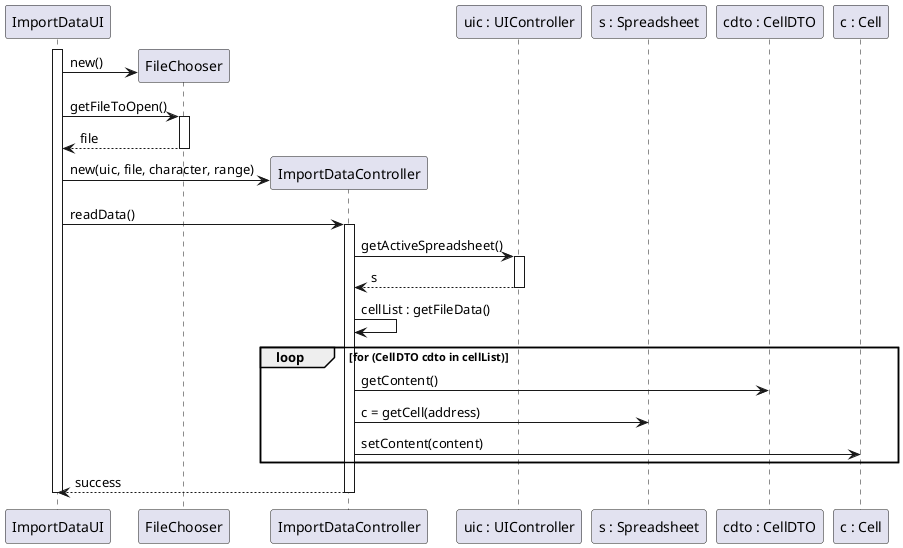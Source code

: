@startuml us084_design_import.png

participant "ImportDataUI" as UI
participant "FileChooser" as FileChooser
participant "ImportDataController" as Controller
participant "uic : UIController" as UIController
participant "s : Spreadsheet" as Spreadsheet
participant "cdto : CellDTO" as CellDTO
participant "c : Cell" as Cell

activate UI
create FileChooser
UI -> FileChooser : new()
UI -> FileChooser : getFileToOpen()
activate FileChooser
UI <-- FileChooser : file
deactivate FileChooser
create Controller
UI -> Controller : new(uic, file, character, range)
UI -> Controller : readData()
activate Controller
Controller -> UIController : getActiveSpreadsheet()
activate UIController
Controller <-- UIController : s
deactivate UIController
Controller -> Controller : cellList : getFileData()
loop for (CellDTO cdto in cellList)
    Controller -> CellDTO : getContent()
    Controller -> Spreadsheet : c = getCell(address)
    Controller -> Cell : setContent(content)
end
UI <-- Controller : success
deactivate Controller
deactivate UI

@enduml us084_design_import.png
